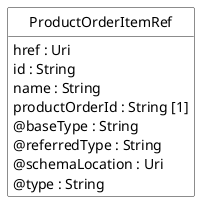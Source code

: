 @startuml
hide circle
hide methods
hide stereotype
show <<Enumeration>> stereotype
skinparam class {
   BackgroundColor<<Enumeration>> #E6F5F7
   BackgroundColor<<Ref>> #FFFFE0
   BackgroundColor<<Pivot>> #FFFFFFF
   BackgroundColor<<SimpleType>> #E2F0DA
   BackgroundColor #FCF2E3
}

class ProductOrderItemRef <<Pivot>> {
    href : Uri
    id : String
    name : String
    productOrderId : String [1]
    @baseType : String
    @referredType : String
    @schemaLocation : Uri
    @type : String
}


@enduml